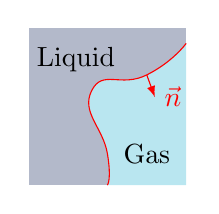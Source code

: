 \usetikzlibrary{arrows}
\definecolor{bleu1}{rgb}{0.09, 0.671, 0.808}
\definecolor{bleu4}{rgb}{0.012, 0.082, 0.31}

%% Blue background
\fill[bleu4!30!white] (0.0, 0.0) rectangle (2.0, 2.0);
\fill[bleu1!30!white] (1.0, 0.0) -- (2.0, 0.0) -- (2.0, 1.8)
	plot[smooth, tension=1] coordinates{ (2.0, 1.8) (1.5, 1.4) (0.8, 1.2) (1.0, 0.4) (1.0, 0.0) };

%% Interface
\draw[red] plot[smooth, tension=1] coordinates{ (2.0, 1.8) (1.5, 1.4) (0.8, 1.2) (1.0, 0.4) (1.0, 0.0) };
\draw[-latex, red] (1.5, 1.4) -- ++(290:0.30) node[right] {$\vec{n}$};

%% Legend
% \node[] at (0.4, 1.2) {$\chi = 0$};
% \node[] at (1.4, 0.4) {$\chi = 1$};
\node[anchor=center] at (0.6, 1.6) {Liquid};
\node[anchor=center] at (1.5, 0.4) {Gas};
% \node[below, red] at (1, 0) {Interface};

